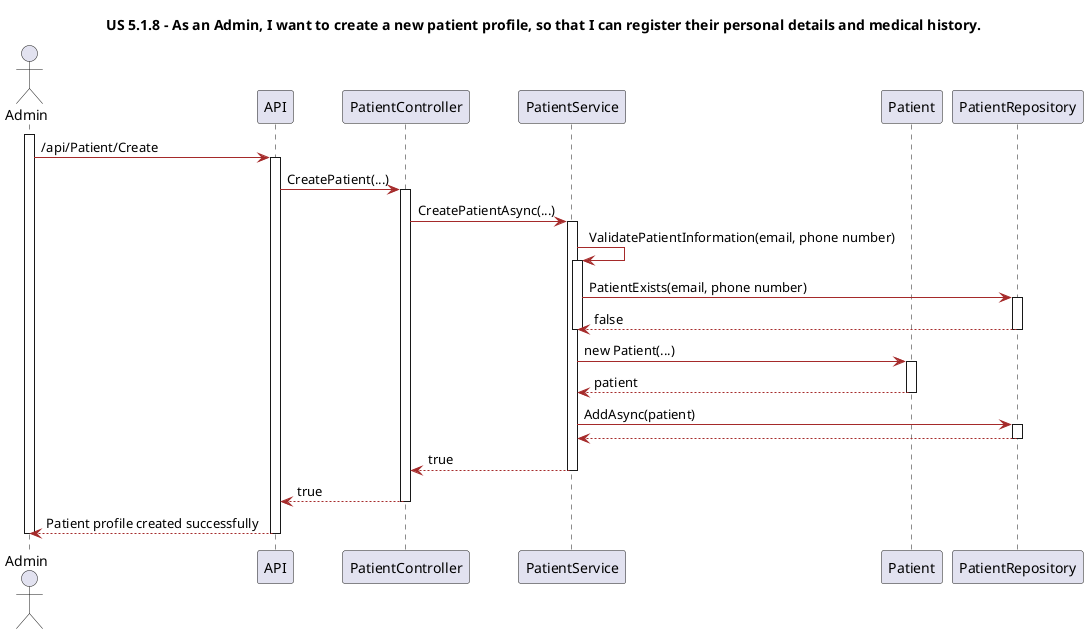 @startuml


title US 5.1.8 - As an Admin, I want to create a new patient profile, so that I can register their personal details and medical history.

skinparam classAttributeIconSize 0

skinparam class {
    LifeLineBorderColor DodgerBlue
    LifeLineBackgroundColor APPLICATION
    BackgroundColor LemonChiffon
    ArrowColor Brown
    BorderColor SaddleBrown
}

skinparam packageStyle rectangle

skinparam card {
    LifeLineBorderColor DodgerBlue
    LifeLineBackgroundColor APPLICATION
    BackgroundColor LemonChiffon
    ArrowColor Brown
    BorderColor SaddleBrown
}

actor "Admin" as A

participant "API" as API
participant "PatientController" as PC
participant "PatientService" as PS
participant "Patient" as P
participant "PatientRepository" as PR



activate A

A -> API: /api/Patient/Create

activate API

API -> PC: CreatePatient(...)

activate PC

PC -> PS: CreatePatientAsync(...)

activate PS

PS -> PS: ValidatePatientInformation(email, phone number)

activate PS

PS -> PR: PatientExists(email, phone number)

activate PR

PR --> PS: false

deactivate PR

deactivate PS



PS -> P: new Patient(...)

activate P

P --> PS: patient

deactivate P

PS -> PR: AddAsync(patient)

activate PR

PR --> PS: 

deactivate PR

PS --> PC: true

deactivate PS

PC --> API: true

deactivate PC

API --> A: Patient profile created successfully

deactivate API

deactivate A






@enduml